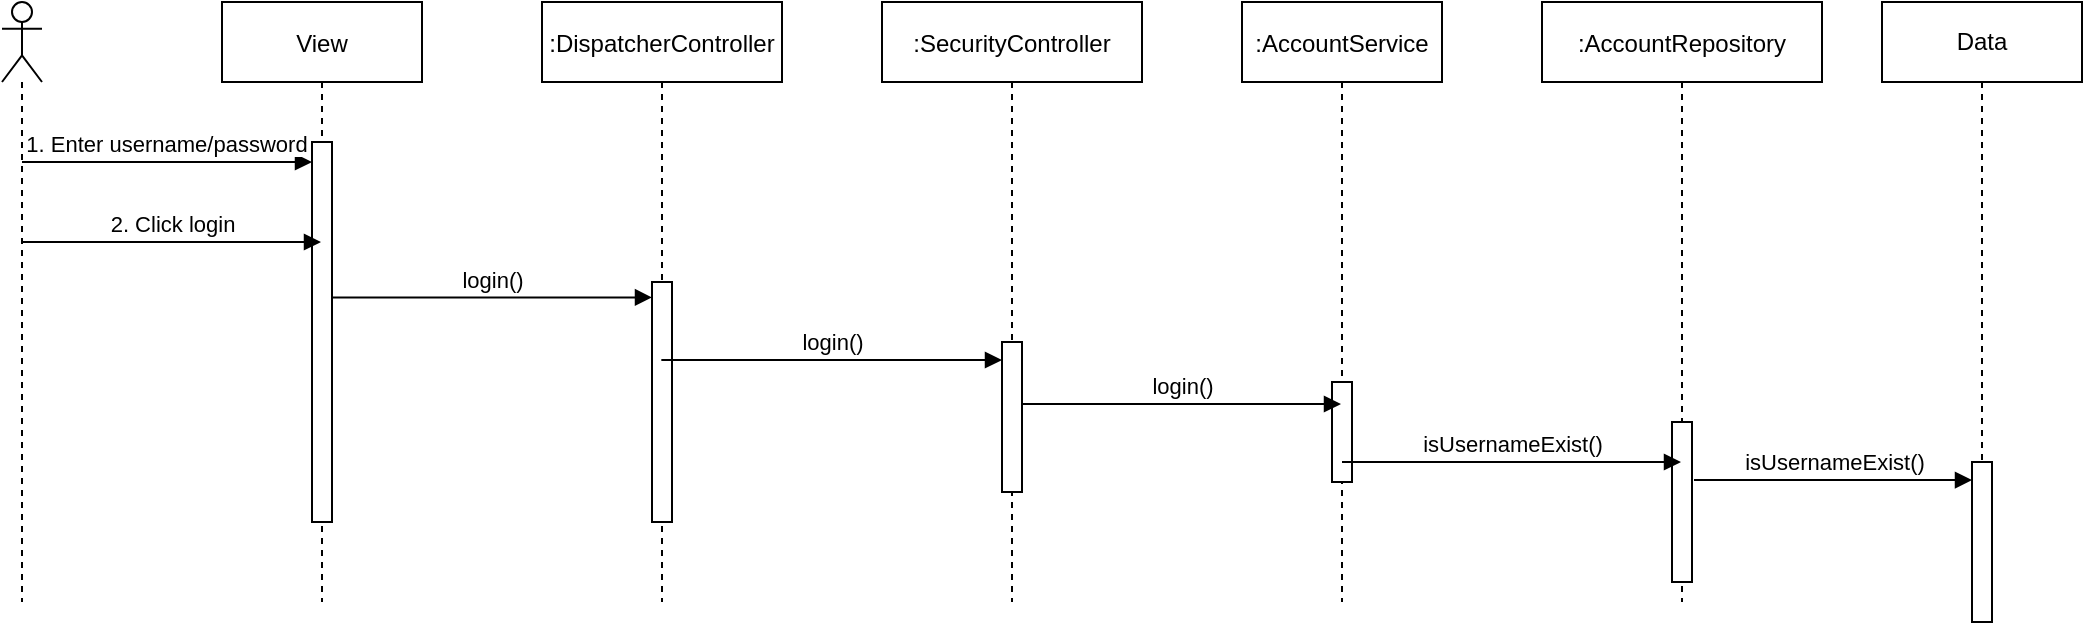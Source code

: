 <mxfile version="14.8.0" type="device" pages="2"><diagram id="kgpKYQtTHZ0yAKxKKP6v" name="Page-1"><mxGraphModel dx="1718" dy="482" grid="1" gridSize="10" guides="1" tooltips="1" connect="1" arrows="1" fold="1" page="1" pageScale="1" pageWidth="850" pageHeight="1100" math="0" shadow="0"><root><mxCell id="0"/><mxCell id="1" parent="0"/><mxCell id="3nuBFxr9cyL0pnOWT2aG-1" value=":DispatcherController" style="shape=umlLifeline;perimeter=lifelinePerimeter;container=1;collapsible=0;recursiveResize=0;rounded=0;shadow=0;strokeWidth=1;" parent="1" vertex="1"><mxGeometry x="40" y="80" width="120" height="300" as="geometry"/></mxCell><mxCell id="3nuBFxr9cyL0pnOWT2aG-2" value="" style="points=[];perimeter=orthogonalPerimeter;rounded=0;shadow=0;strokeWidth=1;" parent="3nuBFxr9cyL0pnOWT2aG-1" vertex="1"><mxGeometry x="55" y="140" width="10" height="120" as="geometry"/></mxCell><mxCell id="3nuBFxr9cyL0pnOWT2aG-5" value=":SecurityController" style="shape=umlLifeline;perimeter=lifelinePerimeter;container=1;collapsible=0;recursiveResize=0;rounded=0;shadow=0;strokeWidth=1;" parent="1" vertex="1"><mxGeometry x="210" y="80" width="130" height="300" as="geometry"/></mxCell><mxCell id="3nuBFxr9cyL0pnOWT2aG-6" value="" style="points=[];perimeter=orthogonalPerimeter;rounded=0;shadow=0;strokeWidth=1;" parent="3nuBFxr9cyL0pnOWT2aG-5" vertex="1"><mxGeometry x="60" y="170" width="10" height="75" as="geometry"/></mxCell><mxCell id="fhCv9bVnetSFRT4ZNsgH-1" value=":AccountService" style="shape=umlLifeline;perimeter=lifelinePerimeter;container=1;collapsible=0;recursiveResize=0;rounded=0;shadow=0;strokeWidth=1;" parent="1" vertex="1"><mxGeometry x="390" y="80" width="100" height="300" as="geometry"/></mxCell><mxCell id="fhCv9bVnetSFRT4ZNsgH-2" value="" style="points=[];perimeter=orthogonalPerimeter;rounded=0;shadow=0;strokeWidth=1;" parent="fhCv9bVnetSFRT4ZNsgH-1" vertex="1"><mxGeometry x="45" y="190" width="10" height="50" as="geometry"/></mxCell><mxCell id="fhCv9bVnetSFRT4ZNsgH-3" value=":AccountRepository" style="shape=umlLifeline;perimeter=lifelinePerimeter;container=1;collapsible=0;recursiveResize=0;rounded=0;shadow=0;strokeWidth=1;" parent="1" vertex="1"><mxGeometry x="540" y="80" width="140" height="300" as="geometry"/></mxCell><mxCell id="fhCv9bVnetSFRT4ZNsgH-4" value="" style="points=[];perimeter=orthogonalPerimeter;rounded=0;shadow=0;strokeWidth=1;" parent="fhCv9bVnetSFRT4ZNsgH-3" vertex="1"><mxGeometry x="65" y="210" width="10" height="80" as="geometry"/></mxCell><mxCell id="fhCv9bVnetSFRT4ZNsgH-5" value="View" style="shape=umlLifeline;perimeter=lifelinePerimeter;container=1;collapsible=0;recursiveResize=0;rounded=0;shadow=0;strokeWidth=1;" parent="1" vertex="1"><mxGeometry x="-120" y="80" width="100" height="300" as="geometry"/></mxCell><mxCell id="fhCv9bVnetSFRT4ZNsgH-6" value="" style="points=[];perimeter=orthogonalPerimeter;rounded=0;shadow=0;strokeWidth=1;" parent="fhCv9bVnetSFRT4ZNsgH-5" vertex="1"><mxGeometry x="45" y="70" width="10" height="190" as="geometry"/></mxCell><mxCell id="fhCv9bVnetSFRT4ZNsgH-9" value="" style="shape=umlLifeline;participant=umlActor;perimeter=lifelinePerimeter;whiteSpace=wrap;html=1;container=1;collapsible=0;recursiveResize=0;verticalAlign=top;spacingTop=36;outlineConnect=0;" parent="1" vertex="1"><mxGeometry x="-230" y="80" width="20" height="300" as="geometry"/></mxCell><mxCell id="fhCv9bVnetSFRT4ZNsgH-7" value="1. Enter username/password" style="verticalAlign=bottom;startArrow=none;endArrow=block;startSize=8;shadow=0;strokeWidth=1;startFill=0;" parent="1" source="fhCv9bVnetSFRT4ZNsgH-9" target="fhCv9bVnetSFRT4ZNsgH-6" edge="1"><mxGeometry relative="1" as="geometry"><mxPoint x="-85" y="150" as="sourcePoint"/><Array as="points"><mxPoint x="-80" y="160"/></Array></mxGeometry></mxCell><mxCell id="fhCv9bVnetSFRT4ZNsgH-13" value="2. Click login" style="html=1;verticalAlign=bottom;startArrow=none;startFill=0;endArrow=block;startSize=8;" parent="1" target="fhCv9bVnetSFRT4ZNsgH-5" edge="1"><mxGeometry width="60" relative="1" as="geometry"><mxPoint x="-220" y="200" as="sourcePoint"/><mxPoint x="-160" y="200" as="targetPoint"/></mxGeometry></mxCell><mxCell id="fhCv9bVnetSFRT4ZNsgH-17" value="login()" style="html=1;verticalAlign=bottom;startArrow=none;startFill=0;endArrow=block;startSize=8;exitX=0.962;exitY=0.409;exitDx=0;exitDy=0;exitPerimeter=0;" parent="1" source="fhCv9bVnetSFRT4ZNsgH-6" target="3nuBFxr9cyL0pnOWT2aG-2" edge="1"><mxGeometry width="60" relative="1" as="geometry"><mxPoint x="-40" y="229.76" as="sourcePoint"/><mxPoint x="20" y="229.76" as="targetPoint"/></mxGeometry></mxCell><mxCell id="fhCv9bVnetSFRT4ZNsgH-18" value="login()" style="html=1;verticalAlign=bottom;startArrow=none;startFill=0;endArrow=block;startSize=8;" parent="1" edge="1"><mxGeometry width="60" relative="1" as="geometry"><mxPoint x="99.667" y="259" as="sourcePoint"/><mxPoint x="270" y="259" as="targetPoint"/></mxGeometry></mxCell><mxCell id="fhCv9bVnetSFRT4ZNsgH-19" value="login()" style="html=1;verticalAlign=bottom;startArrow=none;startFill=0;endArrow=block;startSize=8;" parent="1" edge="1"><mxGeometry width="60" relative="1" as="geometry"><mxPoint x="280" y="281" as="sourcePoint"/><mxPoint x="439.5" y="281" as="targetPoint"/></mxGeometry></mxCell><mxCell id="fhCv9bVnetSFRT4ZNsgH-22" value="isUsernameExist()" style="html=1;verticalAlign=bottom;startArrow=none;startFill=0;endArrow=block;startSize=8;" parent="1" target="fhCv9bVnetSFRT4ZNsgH-3" edge="1"><mxGeometry width="60" relative="1" as="geometry"><mxPoint x="440" y="310" as="sourcePoint"/><mxPoint x="500" y="310" as="targetPoint"/></mxGeometry></mxCell><mxCell id="Hp20AZTm3gydWW166UMv-1" value="Data" style="shape=umlLifeline;perimeter=lifelinePerimeter;whiteSpace=wrap;html=1;container=1;collapsible=0;recursiveResize=0;outlineConnect=0;" parent="1" vertex="1"><mxGeometry x="710" y="80" width="100" height="300" as="geometry"/></mxCell><mxCell id="Hp20AZTm3gydWW166UMv-4" value="" style="html=1;points=[];perimeter=orthogonalPerimeter;" parent="1" vertex="1"><mxGeometry x="755" y="310" width="10" height="80" as="geometry"/></mxCell><mxCell id="Hp20AZTm3gydWW166UMv-5" value="isUsernameExist()" style="html=1;verticalAlign=bottom;startArrow=none;endArrow=block;startSize=8;exitX=1.1;exitY=0.363;exitDx=0;exitDy=0;exitPerimeter=0;startFill=0;" parent="1" source="fhCv9bVnetSFRT4ZNsgH-4" target="Hp20AZTm3gydWW166UMv-4" edge="1"><mxGeometry relative="1" as="geometry"><mxPoint x="520" y="130" as="sourcePoint"/></mxGeometry></mxCell></root></mxGraphModel></diagram><diagram id="1GyU3qg-Bobp_ggq0PMV" name="Page-2"><mxGraphModel dx="2568" dy="482" grid="1" gridSize="10" guides="1" tooltips="1" connect="1" arrows="1" fold="1" page="1" pageScale="1" pageWidth="850" pageHeight="1100" math="0" shadow="0"><root><mxCell id="MwhTJIEKoHn014LazV9v-0"/><mxCell id="MwhTJIEKoHn014LazV9v-1" parent="MwhTJIEKoHn014LazV9v-0"/><mxCell id="MwhTJIEKoHn014LazV9v-4" value=":SecurityController" style="shape=umlLifeline;perimeter=lifelinePerimeter;container=1;collapsible=0;recursiveResize=0;rounded=0;shadow=0;strokeWidth=1;" vertex="1" parent="MwhTJIEKoHn014LazV9v-1"><mxGeometry x="-460" y="480" width="130" height="520" as="geometry"/></mxCell><mxCell id="MwhTJIEKoHn014LazV9v-5" value="" style="points=[];perimeter=orthogonalPerimeter;rounded=0;shadow=0;strokeWidth=1;" vertex="1" parent="MwhTJIEKoHn014LazV9v-4"><mxGeometry x="60" y="130" width="10" height="300" as="geometry"/></mxCell><mxCell id="MwhTJIEKoHn014LazV9v-6" value=":AccountService" style="shape=umlLifeline;perimeter=lifelinePerimeter;container=1;collapsible=0;recursiveResize=0;rounded=0;shadow=0;strokeWidth=1;" vertex="1" parent="MwhTJIEKoHn014LazV9v-1"><mxGeometry x="-280" y="480" width="100" height="520" as="geometry"/></mxCell><mxCell id="MwhTJIEKoHn014LazV9v-7" value="" style="points=[];perimeter=orthogonalPerimeter;rounded=0;shadow=0;strokeWidth=1;" vertex="1" parent="MwhTJIEKoHn014LazV9v-6"><mxGeometry x="45" y="140" width="10" height="250" as="geometry"/></mxCell><mxCell id="MwhTJIEKoHn014LazV9v-8" value=":AccountRepository" style="shape=umlLifeline;perimeter=lifelinePerimeter;container=1;collapsible=0;recursiveResize=0;rounded=0;shadow=0;strokeWidth=1;" vertex="1" parent="MwhTJIEKoHn014LazV9v-1"><mxGeometry x="-130" y="480" width="140" height="520" as="geometry"/></mxCell><mxCell id="MwhTJIEKoHn014LazV9v-9" value="" style="points=[];perimeter=orthogonalPerimeter;rounded=0;shadow=0;strokeWidth=1;" vertex="1" parent="MwhTJIEKoHn014LazV9v-8"><mxGeometry x="65" y="270" width="10" height="100" as="geometry"/></mxCell><mxCell id="MwhTJIEKoHn014LazV9v-10" value="View" style="shape=umlLifeline;perimeter=lifelinePerimeter;container=1;collapsible=0;recursiveResize=0;rounded=0;shadow=0;strokeWidth=1;" vertex="1" parent="MwhTJIEKoHn014LazV9v-1"><mxGeometry x="-620" y="480" width="100" height="520" as="geometry"/></mxCell><mxCell id="MwhTJIEKoHn014LazV9v-11" value="" style="points=[];perimeter=orthogonalPerimeter;rounded=0;shadow=0;strokeWidth=1;" vertex="1" parent="MwhTJIEKoHn014LazV9v-10"><mxGeometry x="45" y="70" width="10" height="420" as="geometry"/></mxCell><mxCell id="MwhTJIEKoHn014LazV9v-12" value="" style="shape=umlLifeline;participant=umlActor;perimeter=lifelinePerimeter;whiteSpace=wrap;html=1;container=1;collapsible=0;recursiveResize=0;verticalAlign=top;spacingTop=36;outlineConnect=0;" vertex="1" parent="MwhTJIEKoHn014LazV9v-1"><mxGeometry x="-730" y="490" width="20" height="510" as="geometry"/></mxCell><mxCell id="MwhTJIEKoHn014LazV9v-13" value="1. Enter register information" style="verticalAlign=bottom;startArrow=none;endArrow=block;startSize=8;shadow=0;strokeWidth=1;startFill=0;" edge="1" parent="MwhTJIEKoHn014LazV9v-1" source="MwhTJIEKoHn014LazV9v-12" target="MwhTJIEKoHn014LazV9v-11"><mxGeometry relative="1" as="geometry"><mxPoint x="-585" y="560" as="sourcePoint"/><Array as="points"><mxPoint x="-580" y="570"/></Array></mxGeometry></mxCell><mxCell id="MwhTJIEKoHn014LazV9v-14" value="2. Click register button" style="html=1;verticalAlign=bottom;startArrow=none;startFill=0;endArrow=block;startSize=8;" edge="1" parent="MwhTJIEKoHn014LazV9v-1" target="MwhTJIEKoHn014LazV9v-10"><mxGeometry x="0.07" y="10" width="60" relative="1" as="geometry"><mxPoint x="-720" y="610" as="sourcePoint"/><mxPoint x="-660" y="610" as="targetPoint"/><mxPoint as="offset"/></mxGeometry></mxCell><mxCell id="MwhTJIEKoHn014LazV9v-16" value="register()" style="html=1;verticalAlign=bottom;startArrow=none;startFill=0;endArrow=block;startSize=8;" edge="1" parent="MwhTJIEKoHn014LazV9v-1"><mxGeometry width="60" relative="1" as="geometry"><mxPoint x="-565" y="621" as="sourcePoint"/><mxPoint x="-395" y="622" as="targetPoint"/></mxGeometry></mxCell><mxCell id="MwhTJIEKoHn014LazV9v-17" value="register()" style="html=1;verticalAlign=bottom;startArrow=none;startFill=0;endArrow=block;startSize=8;" edge="1" parent="MwhTJIEKoHn014LazV9v-1"><mxGeometry width="60" relative="1" as="geometry"><mxPoint x="-390" y="629.5" as="sourcePoint"/><mxPoint x="-230.5" y="629.5" as="targetPoint"/></mxGeometry></mxCell><mxCell id="MwhTJIEKoHn014LazV9v-19" value="Data" style="shape=umlLifeline;perimeter=lifelinePerimeter;whiteSpace=wrap;html=1;container=1;collapsible=0;recursiveResize=0;outlineConnect=0;" vertex="1" parent="MwhTJIEKoHn014LazV9v-1"><mxGeometry x="60" y="480" width="100" height="520" as="geometry"/></mxCell><mxCell id="MwhTJIEKoHn014LazV9v-20" value="" style="html=1;points=[];perimeter=orthogonalPerimeter;" vertex="1" parent="MwhTJIEKoHn014LazV9v-1"><mxGeometry x="105" y="750" width="10" height="80" as="geometry"/></mxCell><mxCell id="MwhTJIEKoHn014LazV9v-21" value="save()" style="html=1;verticalAlign=bottom;startArrow=none;endArrow=block;startSize=8;exitX=1.1;exitY=0.363;exitDx=0;exitDy=0;exitPerimeter=0;startFill=0;" edge="1" parent="MwhTJIEKoHn014LazV9v-1"><mxGeometry relative="1" as="geometry"><mxPoint x="-54" y="766.19" as="sourcePoint"/><mxPoint x="110" y="766" as="targetPoint"/></mxGeometry></mxCell><mxCell id="MwhTJIEKoHn014LazV9v-25" value="return invalid view" style="html=1;verticalAlign=bottom;endArrow=open;dashed=1;endSize=8;" edge="1" parent="MwhTJIEKoHn014LazV9v-1" target="MwhTJIEKoHn014LazV9v-5"><mxGeometry relative="1" as="geometry"><mxPoint x="-230" y="690" as="sourcePoint"/><mxPoint x="-360" y="688" as="targetPoint"/><Array as="points"><mxPoint x="-320" y="688"/></Array></mxGeometry></mxCell><mxCell id="MwhTJIEKoHn014LazV9v-26" value="return invalid view" style="html=1;verticalAlign=bottom;endArrow=open;dashed=1;endSize=8;entryX=0.1;entryY=0.867;entryDx=0;entryDy=0;entryPerimeter=0;" edge="1" parent="MwhTJIEKoHn014LazV9v-1"><mxGeometry relative="1" as="geometry"><mxPoint x="-401" y="700" as="sourcePoint"/><mxPoint x="-570" y="698.03" as="targetPoint"/><Array as="points"><mxPoint x="-491" y="698"/></Array></mxGeometry></mxCell><mxCell id="MwhTJIEKoHn014LazV9v-27" value="register()" style="html=1;verticalAlign=bottom;endArrow=block;entryX=1.1;entryY=0.077;entryDx=0;entryDy=0;entryPerimeter=0;" edge="1" parent="MwhTJIEKoHn014LazV9v-1"><mxGeometry width="80" relative="1" as="geometry"><mxPoint x="-230" y="753.5" as="sourcePoint"/><mxPoint x="-54" y="754.01" as="targetPoint"/></mxGeometry></mxCell><mxCell id="MwhTJIEKoHn014LazV9v-28" value="return result" style="html=1;verticalAlign=bottom;endArrow=open;dashed=1;endSize=8;" edge="1" parent="MwhTJIEKoHn014LazV9v-1" target="MwhTJIEKoHn014LazV9v-8"><mxGeometry relative="1" as="geometry"><mxPoint x="105" y="820" as="sourcePoint"/><mxPoint x="25" y="820" as="targetPoint"/></mxGeometry></mxCell><mxCell id="MwhTJIEKoHn014LazV9v-29" value="return result" style="html=1;verticalAlign=bottom;endArrow=open;dashed=1;endSize=8;" edge="1" parent="MwhTJIEKoHn014LazV9v-1"><mxGeometry relative="1" as="geometry"><mxPoint x="-64.5" y="840" as="sourcePoint"/><mxPoint x="-230" y="840" as="targetPoint"/></mxGeometry></mxCell><mxCell id="MwhTJIEKoHn014LazV9v-30" value="return result" style="html=1;verticalAlign=bottom;endArrow=open;dashed=1;endSize=8;" edge="1" parent="MwhTJIEKoHn014LazV9v-1"><mxGeometry relative="1" as="geometry"><mxPoint x="-224.5" y="860" as="sourcePoint"/><mxPoint x="-390" y="860" as="targetPoint"/></mxGeometry></mxCell><mxCell id="MwhTJIEKoHn014LazV9v-31" value="return valid view" style="html=1;verticalAlign=bottom;endArrow=open;dashed=1;endSize=8;entryX=0.5;entryY=0.792;entryDx=0;entryDy=0;entryPerimeter=0;" edge="1" parent="MwhTJIEKoHn014LazV9v-1" target="MwhTJIEKoHn014LazV9v-10"><mxGeometry relative="1" as="geometry"><mxPoint x="-394.5" y="890" as="sourcePoint"/><mxPoint x="-560" y="890" as="targetPoint"/></mxGeometry></mxCell><mxCell id="MwhTJIEKoHn014LazV9v-32" value="display register &lt;br&gt;successully message" style="html=1;verticalAlign=bottom;endArrow=open;dashed=1;endSize=8;entryX=0.5;entryY=0.792;entryDx=0;entryDy=0;entryPerimeter=0;" edge="1" parent="MwhTJIEKoHn014LazV9v-1"><mxGeometry relative="1" as="geometry"><mxPoint x="-570" y="970.16" as="sourcePoint"/><mxPoint x="-720" y="970.0" as="targetPoint"/></mxGeometry></mxCell><mxCell id="MwhTJIEKoHn014LazV9v-34" value="" style="group" vertex="1" connectable="0" parent="MwhTJIEKoHn014LazV9v-1"><mxGeometry x="-875" y="645" width="1115" height="280" as="geometry"/></mxCell><mxCell id="MwhTJIEKoHn014LazV9v-22" value="alt Validate username &amp;amp; email" style="shape=umlFrame;whiteSpace=wrap;html=1;width=180;height=30;" vertex="1" parent="MwhTJIEKoHn014LazV9v-34"><mxGeometry x="13.06" width="1101.94" height="280" as="geometry"/></mxCell><mxCell id="MwhTJIEKoHn014LazV9v-33" value="" style="html=1;verticalAlign=bottom;endArrow=none;dashed=1;endSize=8;endFill=0;" edge="1" parent="MwhTJIEKoHn014LazV9v-34"><mxGeometry x="-1" y="-184" relative="1" as="geometry"><mxPoint x="1121.53" y="95.004" as="sourcePoint"/><mxPoint x="6.53" y="95.004" as="targetPoint"/><mxPoint x="130" y="54" as="offset"/></mxGeometry></mxCell><mxCell id="MwhTJIEKoHn014LazV9v-35" value="[invalid username&lt;br&gt;or&lt;br&gt;invalid email]" style="text;html=1;align=center;verticalAlign=middle;resizable=0;points=[];autosize=1;strokeColor=none;" vertex="1" parent="MwhTJIEKoHn014LazV9v-34"><mxGeometry x="25.0" y="35.005" width="110" height="50" as="geometry"/></mxCell><mxCell id="MwhTJIEKoHn014LazV9v-36" value="[valid username &amp;amp; email]" style="text;html=1;align=center;verticalAlign=middle;resizable=0;points=[];autosize=1;strokeColor=none;" vertex="1" parent="MwhTJIEKoHn014LazV9v-34"><mxGeometry x="13.06" y="104.995" width="150" height="20" as="geometry"/></mxCell><mxCell id="MwhTJIEKoHn014LazV9v-37" value="admin" style="text;html=1;align=center;verticalAlign=middle;resizable=0;points=[];autosize=1;strokeColor=none;" vertex="1" parent="MwhTJIEKoHn014LazV9v-1"><mxGeometry x="-795" y="500" width="50" height="20" as="geometry"/></mxCell></root></mxGraphModel></diagram></mxfile>